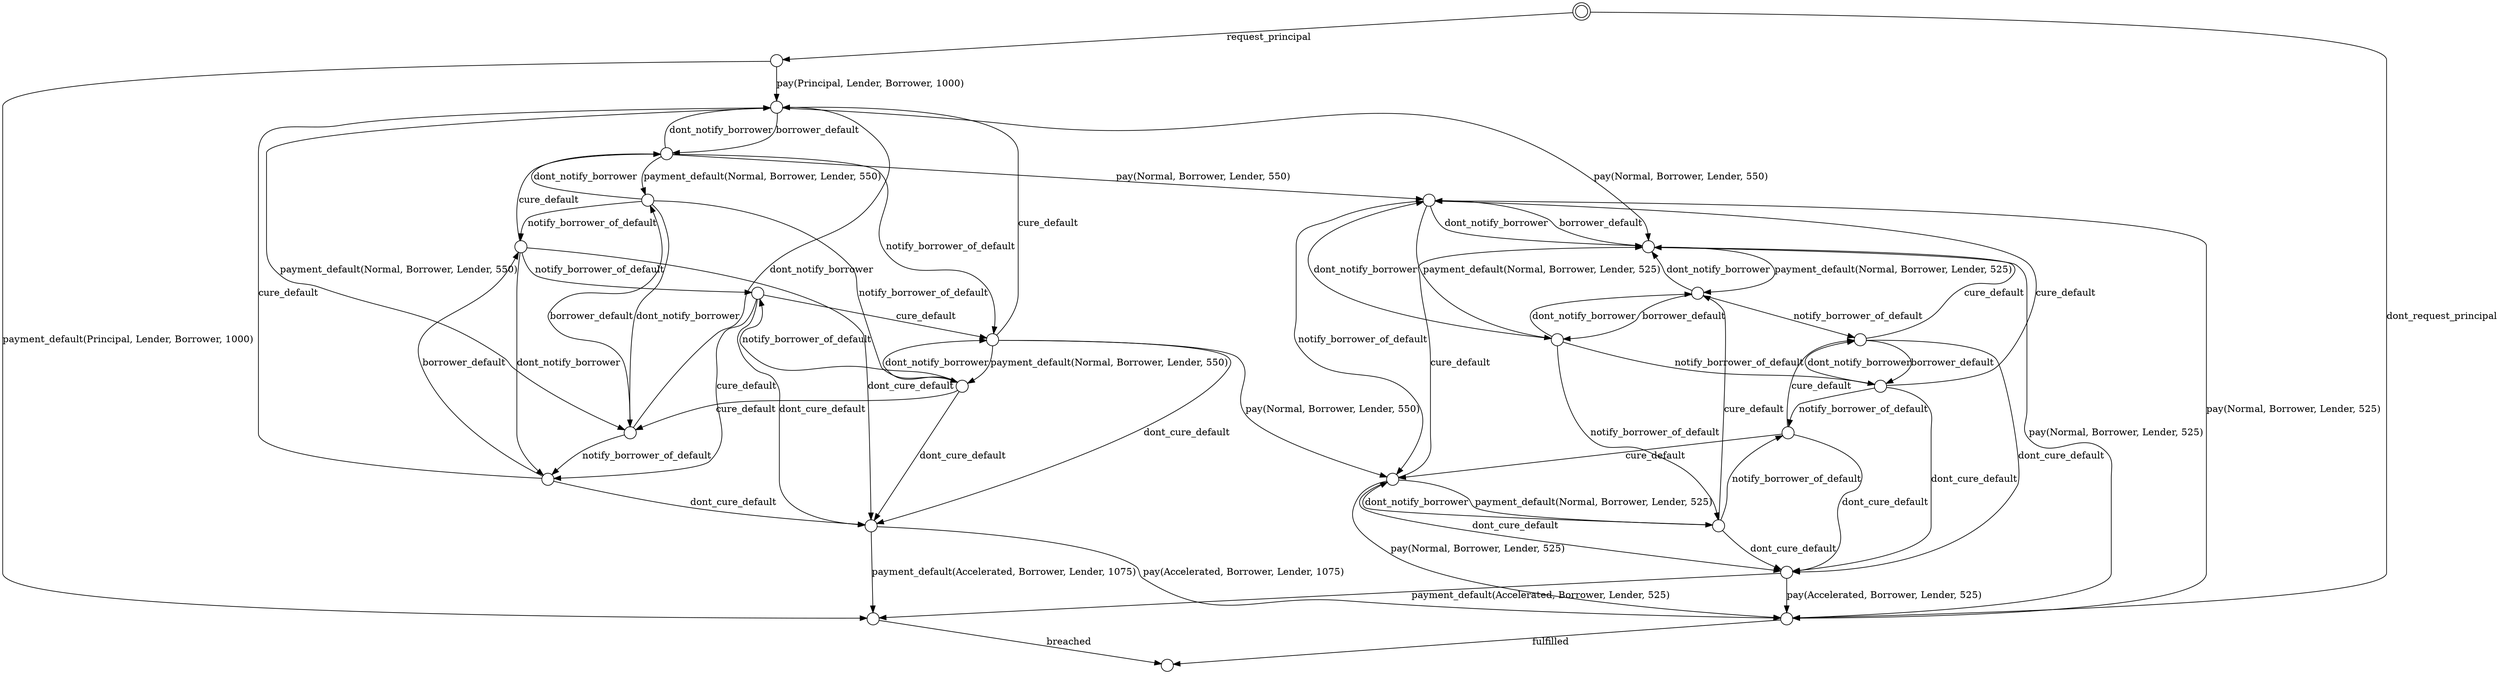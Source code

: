 digraph G {
center = TRUE;
mclimit = 10.0;
nodesep = 0.05;
node [ width=0.25, height=0.25, label="" ];
S4 [ peripheries=2 ];
S0
S1
S2
S3
S4
S5
S6
S7
S8
S9
S10
S11
S12
S13
S14
S15
S16
S17
S18
S19
S20
S21
S22
S23
S24
S24 -> S18[label="notify_borrower_of_default"];
S24 -> S20[label="notify_borrower_of_default"];
S24 -> S7[label="dont_notify_borrower"];
S24 -> S15[label="dont_notify_borrower"];
S0 -> S22[label="notify_borrower_of_default"];
S0 -> S21[label="dont_notify_borrower"];
S0 -> S23[label="payment_default(Normal, Borrower, Lender, 525)"];
S0 -> S6[label="pay(Normal, Borrower, Lender, 525)"];
S23 -> S10[label="notify_borrower_of_default"];
S23 -> S19[label="notify_borrower_of_default"];
S23 -> S14[label="dont_notify_borrower"];
S23 -> S0[label="dont_notify_borrower"];
S20 -> S7[label="cure_default"];
S20 -> S16[label="notify_borrower_of_default"];
S20 -> S9[label="dont_notify_borrower"];
S20 -> S3[label="dont_cure_default"];
S19 -> S14[label="cure_default"];
S19 -> S17[label="notify_borrower_of_default"];
S19 -> S22[label="dont_notify_borrower"];
S19 -> S2[label="dont_cure_default"];
S18 -> S15[label="cure_default"];
S18 -> S16[label="notify_borrower_of_default"];
S18 -> S13[label="dont_notify_borrower"];
S18 -> S3[label="dont_cure_default"];
S22 -> S21[label="cure_default"];
S22 -> S19[label="payment_default(Normal, Borrower, Lender, 525)"];
S22 -> S6[label="pay(Normal, Borrower, Lender, 525)"];
S22 -> S2[label="dont_cure_default"];
S16 -> S9[label="cure_default"];
S16 -> S13[label="cure_default"];
S16 -> S3[label="dont_cure_default"];
S12 -> S1[label="breached"];
S17 -> S22[label="cure_default"];
S17 -> S11[label="cure_default"];
S17 -> S2[label="dont_cure_default"];
S10 -> S0[label="cure_default"];
S10 -> S17[label="notify_borrower_of_default"];
S10 -> S11[label="dont_notify_borrower"];
S10 -> S2[label="dont_cure_default"];
S21 -> S0[label="borrower_default"];
S21 -> S14[label="payment_default(Normal, Borrower, Lender, 525)"];
S21 -> S6[label="pay(Normal, Borrower, Lender, 525)"];
S9 -> S20[label="borrower_default"];
S9 -> S8[label="cure_default"];
S9 -> S3[label="dont_cure_default"];
S15 -> S9[label="notify_borrower_of_default"];
S15 -> S24[label="borrower_default"];
S15 -> S8[label="dont_notify_borrower"];
S14 -> S11[label="notify_borrower_of_default"];
S14 -> S23[label="borrower_default"];
S14 -> S21[label="dont_notify_borrower"];
S11 -> S10[label="borrower_default"];
S11 -> S21[label="cure_default"];
S11 -> S2[label="dont_cure_default"];
S13 -> S22[label="pay(Normal, Borrower, Lender, 550)"];
S13 -> S18[label="payment_default(Normal, Borrower, Lender, 550)"];
S13 -> S8[label="cure_default"];
S13 -> S3[label="dont_cure_default"];
S7 -> S13[label="notify_borrower_of_default"];
S7 -> S0[label="pay(Normal, Borrower, Lender, 550)"];
S7 -> S24[label="payment_default(Normal, Borrower, Lender, 550)"];
S7 -> S8[label="dont_notify_borrower"];
S8 -> S7[label="borrower_default"];
S8 -> S15[label="payment_default(Normal, Borrower, Lender, 550)"];
S8 -> S21[label="pay(Normal, Borrower, Lender, 550)"];
S6 -> S1[label="fulfilled"];
S5 -> S8[label="pay(Principal, Lender, Borrower, 1000)"];
S5 -> S12[label="payment_default(Principal, Lender, Borrower, 1000)"];
S4 -> S5[label="request_principal"];
S4 -> S6[label="dont_request_principal"];
S3 -> S6[label="pay(Accelerated, Borrower, Lender, 1075)"];
S3 -> S12[label="payment_default(Accelerated, Borrower, Lender, 1075)"];
S2 -> S6[label="pay(Accelerated, Borrower, Lender, 525)"];
S2 -> S12[label="payment_default(Accelerated, Borrower, Lender, 525)"];
}
